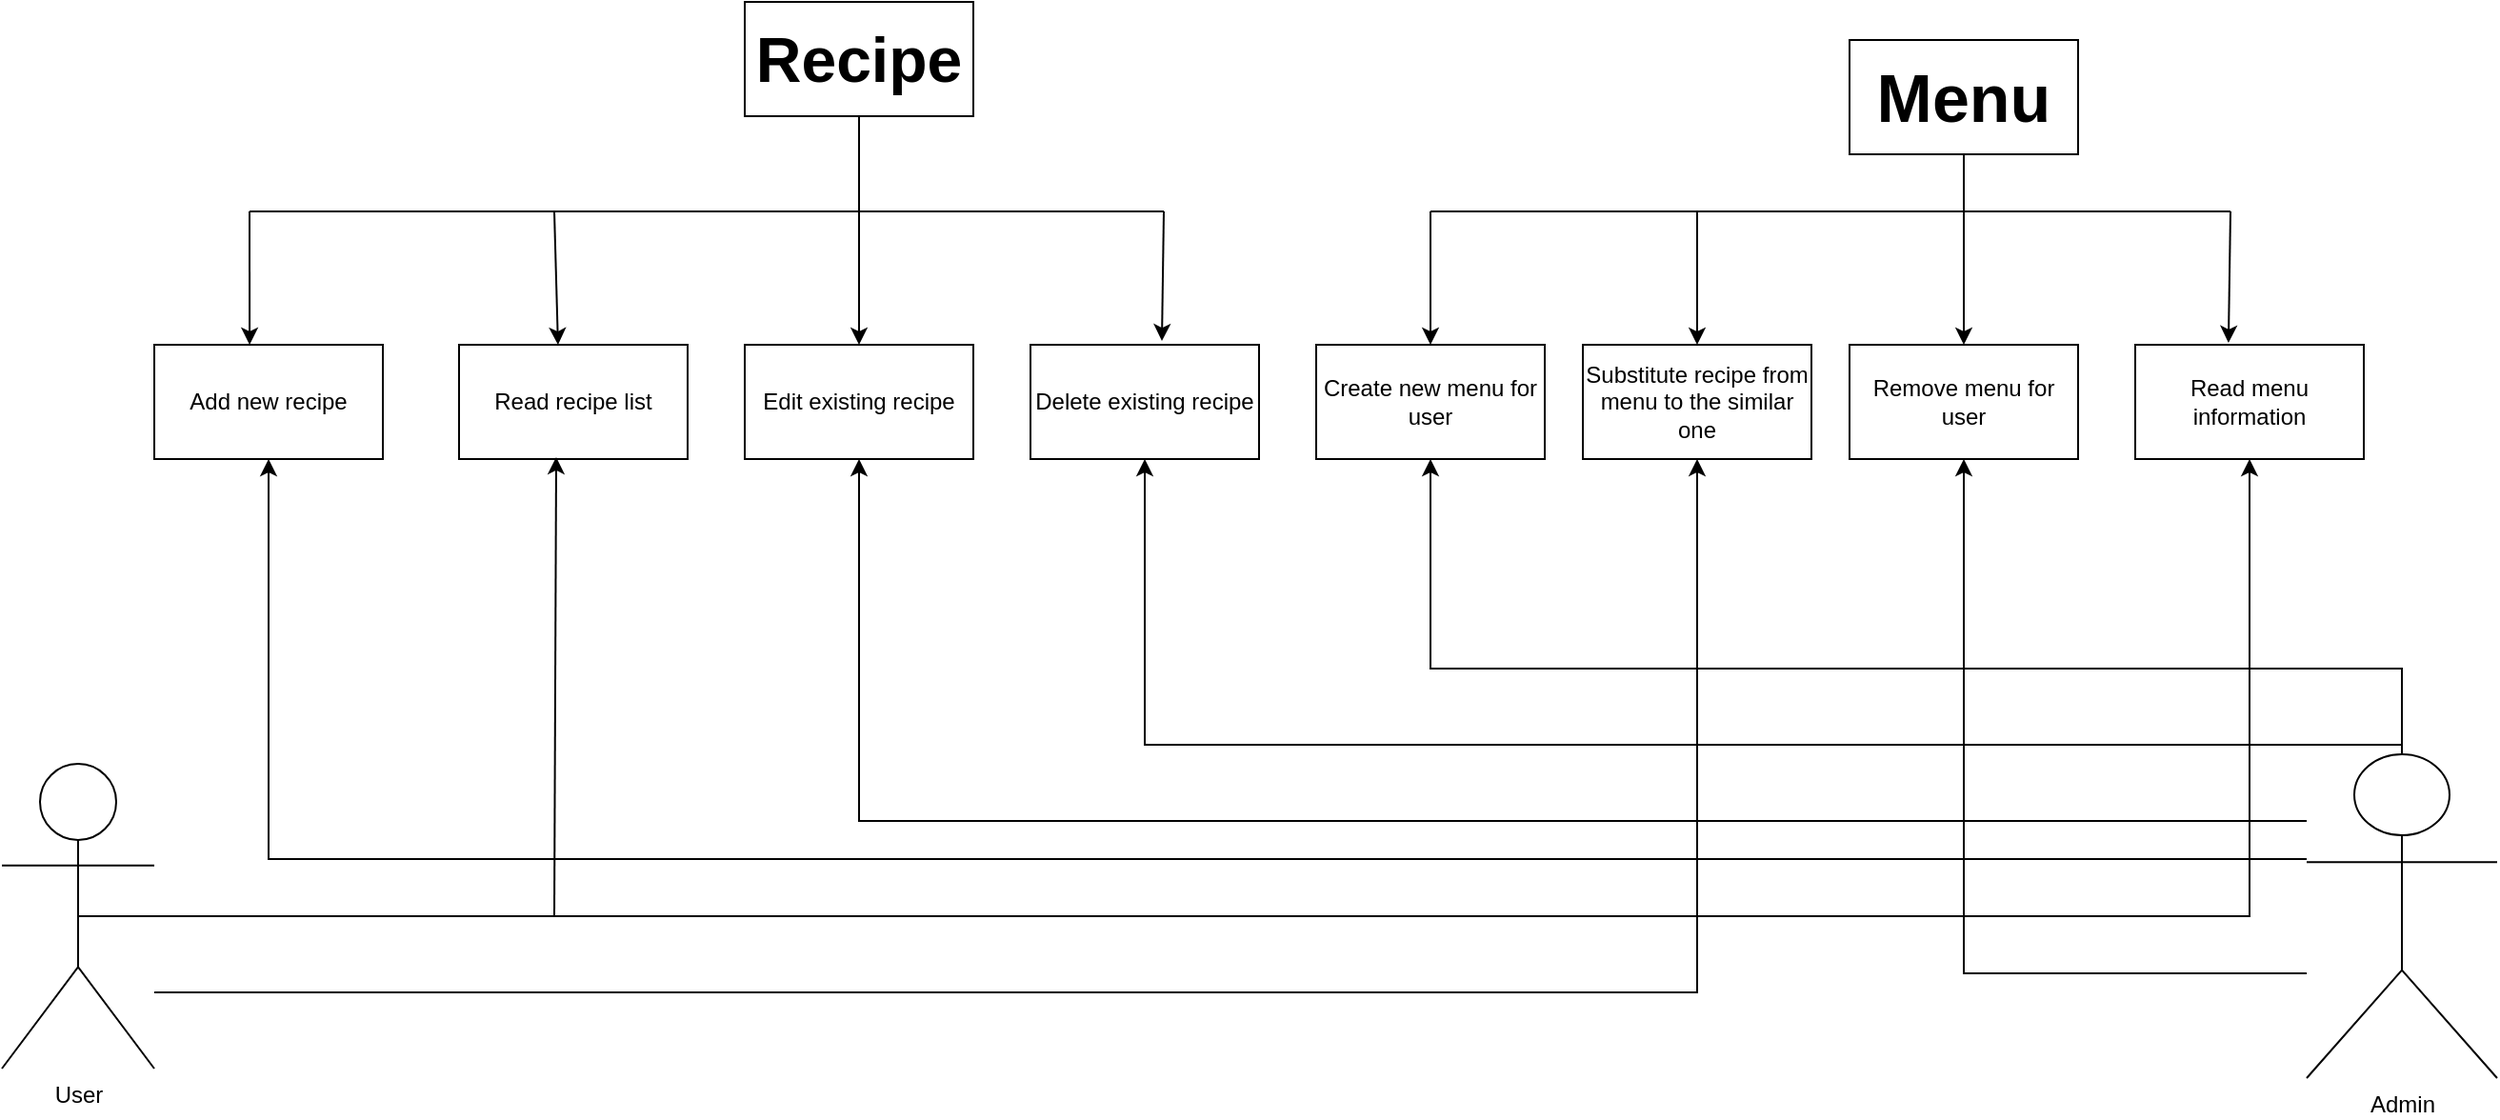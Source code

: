 <mxfile version="13.8.1" type="device"><diagram id="JjVdMcTA-fkk6RMiC-s7" name="Page-1"><mxGraphModel dx="2200" dy="775" grid="1" gridSize="10" guides="1" tooltips="1" connect="1" arrows="1" fold="1" page="1" pageScale="1" pageWidth="850" pageHeight="1100" math="0" shadow="0"><root><mxCell id="0"/><mxCell id="1" parent="0"/><mxCell id="0xHTa4DwOcsgOH9woNpZ-40" style="edgeStyle=orthogonalEdgeStyle;rounded=0;orthogonalLoop=1;jettySize=auto;html=1;exitX=0.5;exitY=0.5;exitDx=0;exitDy=0;exitPerimeter=0;entryX=0.5;entryY=1;entryDx=0;entryDy=0;" edge="1" parent="1" source="0xHTa4DwOcsgOH9woNpZ-1" target="0xHTa4DwOcsgOH9woNpZ-24"><mxGeometry relative="1" as="geometry"/></mxCell><mxCell id="0xHTa4DwOcsgOH9woNpZ-47" style="edgeStyle=orthogonalEdgeStyle;rounded=0;orthogonalLoop=1;jettySize=auto;html=1;entryX=0.5;entryY=1;entryDx=0;entryDy=0;" edge="1" parent="1" source="0xHTa4DwOcsgOH9woNpZ-1" target="0xHTa4DwOcsgOH9woNpZ-21"><mxGeometry relative="1" as="geometry"><Array as="points"><mxPoint x="560" y="570"/></Array></mxGeometry></mxCell><mxCell id="0xHTa4DwOcsgOH9woNpZ-1" value="&lt;div&gt;User&lt;/div&gt;" style="shape=umlActor;verticalLabelPosition=bottom;verticalAlign=top;html=1;outlineConnect=0;" vertex="1" parent="1"><mxGeometry x="-330" y="450" width="80" height="160" as="geometry"/></mxCell><mxCell id="0xHTa4DwOcsgOH9woNpZ-12" value="&lt;div&gt;&lt;b&gt;&lt;font style=&quot;font-size: 33px&quot;&gt;Recipe&lt;/font&gt;&lt;/b&gt;&lt;/div&gt;" style="rounded=0;whiteSpace=wrap;html=1;" vertex="1" parent="1"><mxGeometry x="60" y="50" width="120" height="60" as="geometry"/></mxCell><mxCell id="0xHTa4DwOcsgOH9woNpZ-13" value="&lt;b&gt;&lt;font style=&quot;font-size: 35px&quot;&gt;Menu&lt;/font&gt;&lt;/b&gt;" style="rounded=0;whiteSpace=wrap;html=1;" vertex="1" parent="1"><mxGeometry x="640" y="70" width="120" height="60" as="geometry"/></mxCell><mxCell id="0xHTa4DwOcsgOH9woNpZ-42" style="edgeStyle=orthogonalEdgeStyle;rounded=0;orthogonalLoop=1;jettySize=auto;html=1;entryX=0.5;entryY=1;entryDx=0;entryDy=0;" edge="1" parent="1" source="0xHTa4DwOcsgOH9woNpZ-15" target="0xHTa4DwOcsgOH9woNpZ-17"><mxGeometry relative="1" as="geometry"><Array as="points"><mxPoint x="-190" y="500"/></Array></mxGeometry></mxCell><mxCell id="0xHTa4DwOcsgOH9woNpZ-43" style="edgeStyle=orthogonalEdgeStyle;rounded=0;orthogonalLoop=1;jettySize=auto;html=1;entryX=0.5;entryY=1;entryDx=0;entryDy=0;" edge="1" parent="1" source="0xHTa4DwOcsgOH9woNpZ-15" target="0xHTa4DwOcsgOH9woNpZ-18"><mxGeometry relative="1" as="geometry"><Array as="points"><mxPoint x="120" y="480"/></Array></mxGeometry></mxCell><mxCell id="0xHTa4DwOcsgOH9woNpZ-44" style="edgeStyle=orthogonalEdgeStyle;rounded=0;orthogonalLoop=1;jettySize=auto;html=1;entryX=0.5;entryY=1;entryDx=0;entryDy=0;" edge="1" parent="1" source="0xHTa4DwOcsgOH9woNpZ-15" target="0xHTa4DwOcsgOH9woNpZ-19"><mxGeometry relative="1" as="geometry"><Array as="points"><mxPoint x="930" y="440"/><mxPoint x="270" y="440"/></Array></mxGeometry></mxCell><mxCell id="0xHTa4DwOcsgOH9woNpZ-45" style="edgeStyle=orthogonalEdgeStyle;rounded=0;orthogonalLoop=1;jettySize=auto;html=1;entryX=0.5;entryY=1;entryDx=0;entryDy=0;" edge="1" parent="1" source="0xHTa4DwOcsgOH9woNpZ-15" target="0xHTa4DwOcsgOH9woNpZ-20"><mxGeometry relative="1" as="geometry"><Array as="points"><mxPoint x="930" y="400"/><mxPoint x="420" y="400"/></Array></mxGeometry></mxCell><mxCell id="0xHTa4DwOcsgOH9woNpZ-48" style="edgeStyle=orthogonalEdgeStyle;rounded=0;orthogonalLoop=1;jettySize=auto;html=1;entryX=0.5;entryY=1;entryDx=0;entryDy=0;" edge="1" parent="1" source="0xHTa4DwOcsgOH9woNpZ-15" target="0xHTa4DwOcsgOH9woNpZ-22"><mxGeometry relative="1" as="geometry"><Array as="points"><mxPoint x="700" y="560"/></Array></mxGeometry></mxCell><mxCell id="0xHTa4DwOcsgOH9woNpZ-15" value="&lt;div&gt;Admin&lt;/div&gt;" style="shape=umlActor;verticalLabelPosition=bottom;verticalAlign=top;html=1;outlineConnect=0;" vertex="1" parent="1"><mxGeometry x="880" y="445" width="100" height="170" as="geometry"/></mxCell><mxCell id="0xHTa4DwOcsgOH9woNpZ-17" value="Add new recipe" style="rounded=0;whiteSpace=wrap;html=1;" vertex="1" parent="1"><mxGeometry x="-250" y="230" width="120" height="60" as="geometry"/></mxCell><mxCell id="0xHTa4DwOcsgOH9woNpZ-18" value="&lt;div&gt;Edit existing recipe&lt;/div&gt;" style="rounded=0;whiteSpace=wrap;html=1;" vertex="1" parent="1"><mxGeometry x="60" y="230" width="120" height="60" as="geometry"/></mxCell><mxCell id="0xHTa4DwOcsgOH9woNpZ-19" value="&lt;div&gt;Delete existing recipe&lt;/div&gt;" style="rounded=0;whiteSpace=wrap;html=1;" vertex="1" parent="1"><mxGeometry x="210" y="230" width="120" height="60" as="geometry"/></mxCell><mxCell id="0xHTa4DwOcsgOH9woNpZ-20" value="Create new menu for user" style="rounded=0;whiteSpace=wrap;html=1;" vertex="1" parent="1"><mxGeometry x="360" y="230" width="120" height="60" as="geometry"/></mxCell><mxCell id="0xHTa4DwOcsgOH9woNpZ-21" value="&lt;div&gt;Substitute recipe from menu to the similar one&lt;/div&gt;" style="rounded=0;whiteSpace=wrap;html=1;" vertex="1" parent="1"><mxGeometry x="500" y="230" width="120" height="60" as="geometry"/></mxCell><mxCell id="0xHTa4DwOcsgOH9woNpZ-22" value="Remove menu for user" style="rounded=0;whiteSpace=wrap;html=1;" vertex="1" parent="1"><mxGeometry x="640" y="230" width="120" height="60" as="geometry"/></mxCell><mxCell id="0xHTa4DwOcsgOH9woNpZ-23" value="Read recipe list" style="rounded=0;whiteSpace=wrap;html=1;" vertex="1" parent="1"><mxGeometry x="-90" y="230" width="120" height="60" as="geometry"/></mxCell><mxCell id="0xHTa4DwOcsgOH9woNpZ-24" value="Read menu information" style="rounded=0;whiteSpace=wrap;html=1;" vertex="1" parent="1"><mxGeometry x="790" y="230" width="120" height="60" as="geometry"/></mxCell><mxCell id="0xHTa4DwOcsgOH9woNpZ-25" value="" style="endArrow=none;html=1;entryX=0.5;entryY=1;entryDx=0;entryDy=0;" edge="1" parent="1" target="0xHTa4DwOcsgOH9woNpZ-12"><mxGeometry width="50" height="50" relative="1" as="geometry"><mxPoint x="120" y="160" as="sourcePoint"/><mxPoint x="310" y="370" as="targetPoint"/></mxGeometry></mxCell><mxCell id="0xHTa4DwOcsgOH9woNpZ-26" value="" style="endArrow=none;html=1;" edge="1" parent="1"><mxGeometry width="50" height="50" relative="1" as="geometry"><mxPoint x="-200" y="160" as="sourcePoint"/><mxPoint x="280" y="160" as="targetPoint"/></mxGeometry></mxCell><mxCell id="0xHTa4DwOcsgOH9woNpZ-27" value="" style="endArrow=classic;html=1;entryX=0.417;entryY=0;entryDx=0;entryDy=0;entryPerimeter=0;" edge="1" parent="1" target="0xHTa4DwOcsgOH9woNpZ-17"><mxGeometry width="50" height="50" relative="1" as="geometry"><mxPoint x="-200" y="160" as="sourcePoint"/><mxPoint x="310" y="370" as="targetPoint"/></mxGeometry></mxCell><mxCell id="0xHTa4DwOcsgOH9woNpZ-28" value="" style="endArrow=classic;html=1;entryX=0.433;entryY=0;entryDx=0;entryDy=0;entryPerimeter=0;" edge="1" parent="1" target="0xHTa4DwOcsgOH9woNpZ-23"><mxGeometry width="50" height="50" relative="1" as="geometry"><mxPoint x="-40" y="160" as="sourcePoint"/><mxPoint y="160" as="targetPoint"/></mxGeometry></mxCell><mxCell id="0xHTa4DwOcsgOH9woNpZ-29" value="" style="endArrow=classic;html=1;entryX=0.5;entryY=0;entryDx=0;entryDy=0;" edge="1" parent="1" target="0xHTa4DwOcsgOH9woNpZ-18"><mxGeometry width="50" height="50" relative="1" as="geometry"><mxPoint x="120" y="160" as="sourcePoint"/><mxPoint x="190" y="150" as="targetPoint"/></mxGeometry></mxCell><mxCell id="0xHTa4DwOcsgOH9woNpZ-30" value="" style="endArrow=classic;html=1;entryX=0.575;entryY=-0.033;entryDx=0;entryDy=0;entryPerimeter=0;" edge="1" parent="1" target="0xHTa4DwOcsgOH9woNpZ-19"><mxGeometry width="50" height="50" relative="1" as="geometry"><mxPoint x="280" y="160" as="sourcePoint"/><mxPoint x="360" y="140" as="targetPoint"/></mxGeometry></mxCell><mxCell id="0xHTa4DwOcsgOH9woNpZ-31" value="" style="endArrow=none;html=1;exitX=0.5;exitY=1;exitDx=0;exitDy=0;" edge="1" parent="1" source="0xHTa4DwOcsgOH9woNpZ-13"><mxGeometry width="50" height="50" relative="1" as="geometry"><mxPoint x="710" y="200" as="sourcePoint"/><mxPoint x="700" y="160" as="targetPoint"/></mxGeometry></mxCell><mxCell id="0xHTa4DwOcsgOH9woNpZ-32" value="" style="endArrow=none;html=1;" edge="1" parent="1"><mxGeometry width="50" height="50" relative="1" as="geometry"><mxPoint x="420" y="160" as="sourcePoint"/><mxPoint x="840" y="160" as="targetPoint"/></mxGeometry></mxCell><mxCell id="0xHTa4DwOcsgOH9woNpZ-33" value="" style="endArrow=classic;html=1;entryX=0.5;entryY=0;entryDx=0;entryDy=0;" edge="1" parent="1" target="0xHTa4DwOcsgOH9woNpZ-20"><mxGeometry width="50" height="50" relative="1" as="geometry"><mxPoint x="420" y="160" as="sourcePoint"/><mxPoint x="540" y="160" as="targetPoint"/></mxGeometry></mxCell><mxCell id="0xHTa4DwOcsgOH9woNpZ-34" value="" style="endArrow=classic;html=1;entryX=0.5;entryY=0;entryDx=0;entryDy=0;" edge="1" parent="1" target="0xHTa4DwOcsgOH9woNpZ-22"><mxGeometry width="50" height="50" relative="1" as="geometry"><mxPoint x="700" y="160" as="sourcePoint"/><mxPoint x="150" y="410" as="targetPoint"/></mxGeometry></mxCell><mxCell id="0xHTa4DwOcsgOH9woNpZ-35" value="" style="endArrow=classic;html=1;entryX=0.408;entryY=-0.017;entryDx=0;entryDy=0;entryPerimeter=0;" edge="1" parent="1" target="0xHTa4DwOcsgOH9woNpZ-24"><mxGeometry width="50" height="50" relative="1" as="geometry"><mxPoint x="840" y="160" as="sourcePoint"/><mxPoint x="30" y="510" as="targetPoint"/></mxGeometry></mxCell><mxCell id="0xHTa4DwOcsgOH9woNpZ-36" value="" style="endArrow=classic;html=1;entryX=0.5;entryY=0;entryDx=0;entryDy=0;" edge="1" parent="1" target="0xHTa4DwOcsgOH9woNpZ-21"><mxGeometry width="50" height="50" relative="1" as="geometry"><mxPoint x="560" y="160" as="sourcePoint"/><mxPoint x="600" y="340" as="targetPoint"/></mxGeometry></mxCell><mxCell id="0xHTa4DwOcsgOH9woNpZ-37" value="" style="endArrow=none;html=1;exitX=0.5;exitY=0.5;exitDx=0;exitDy=0;exitPerimeter=0;" edge="1" parent="1" source="0xHTa4DwOcsgOH9woNpZ-1"><mxGeometry width="50" height="50" relative="1" as="geometry"><mxPoint x="260" y="420" as="sourcePoint"/><mxPoint x="-40" y="530" as="targetPoint"/></mxGeometry></mxCell><mxCell id="0xHTa4DwOcsgOH9woNpZ-38" value="" style="endArrow=classic;html=1;entryX=0.425;entryY=0.983;entryDx=0;entryDy=0;entryPerimeter=0;" edge="1" parent="1" target="0xHTa4DwOcsgOH9woNpZ-23"><mxGeometry width="50" height="50" relative="1" as="geometry"><mxPoint x="-40" y="530" as="sourcePoint"/><mxPoint x="310" y="370" as="targetPoint"/></mxGeometry></mxCell></root></mxGraphModel></diagram></mxfile>